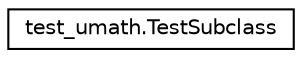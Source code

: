 digraph "Graphical Class Hierarchy"
{
 // LATEX_PDF_SIZE
  edge [fontname="Helvetica",fontsize="10",labelfontname="Helvetica",labelfontsize="10"];
  node [fontname="Helvetica",fontsize="10",shape=record];
  rankdir="LR";
  Node0 [label="test_umath.TestSubclass",height=0.2,width=0.4,color="black", fillcolor="white", style="filled",URL="$classtest__umath_1_1TestSubclass.html",tooltip=" "];
}
